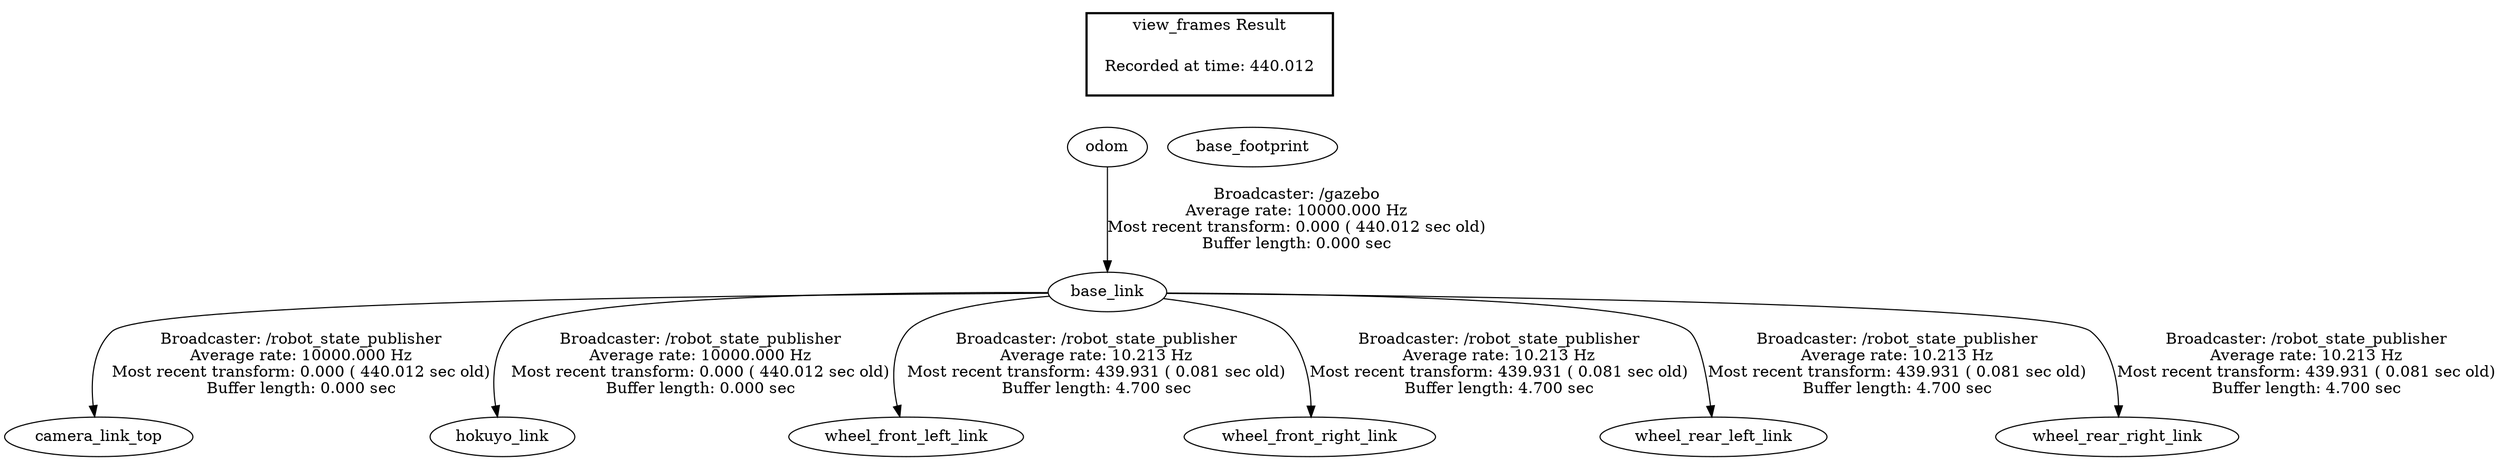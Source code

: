 digraph G {
"odom" -> "base_link"[label="Broadcaster: /gazebo\nAverage rate: 10000.000 Hz\nMost recent transform: 0.000 ( 440.012 sec old)\nBuffer length: 0.000 sec\n"];
"base_link" -> "camera_link_top"[label="Broadcaster: /robot_state_publisher\nAverage rate: 10000.000 Hz\nMost recent transform: 0.000 ( 440.012 sec old)\nBuffer length: 0.000 sec\n"];
"base_link" -> "hokuyo_link"[label="Broadcaster: /robot_state_publisher\nAverage rate: 10000.000 Hz\nMost recent transform: 0.000 ( 440.012 sec old)\nBuffer length: 0.000 sec\n"];
"base_link" -> "wheel_front_left_link"[label="Broadcaster: /robot_state_publisher\nAverage rate: 10.213 Hz\nMost recent transform: 439.931 ( 0.081 sec old)\nBuffer length: 4.700 sec\n"];
"base_link" -> "wheel_front_right_link"[label="Broadcaster: /robot_state_publisher\nAverage rate: 10.213 Hz\nMost recent transform: 439.931 ( 0.081 sec old)\nBuffer length: 4.700 sec\n"];
"base_link" -> "wheel_rear_left_link"[label="Broadcaster: /robot_state_publisher\nAverage rate: 10.213 Hz\nMost recent transform: 439.931 ( 0.081 sec old)\nBuffer length: 4.700 sec\n"];
"base_link" -> "wheel_rear_right_link"[label="Broadcaster: /robot_state_publisher\nAverage rate: 10.213 Hz\nMost recent transform: 439.931 ( 0.081 sec old)\nBuffer length: 4.700 sec\n"];
edge [style=invis];
 subgraph cluster_legend { style=bold; color=black; label ="view_frames Result";
"Recorded at time: 440.012"[ shape=plaintext ] ;
 }->"base_footprint";
edge [style=invis];
 subgraph cluster_legend { style=bold; color=black; label ="view_frames Result";
"Recorded at time: 440.012"[ shape=plaintext ] ;
 }->"odom";
}